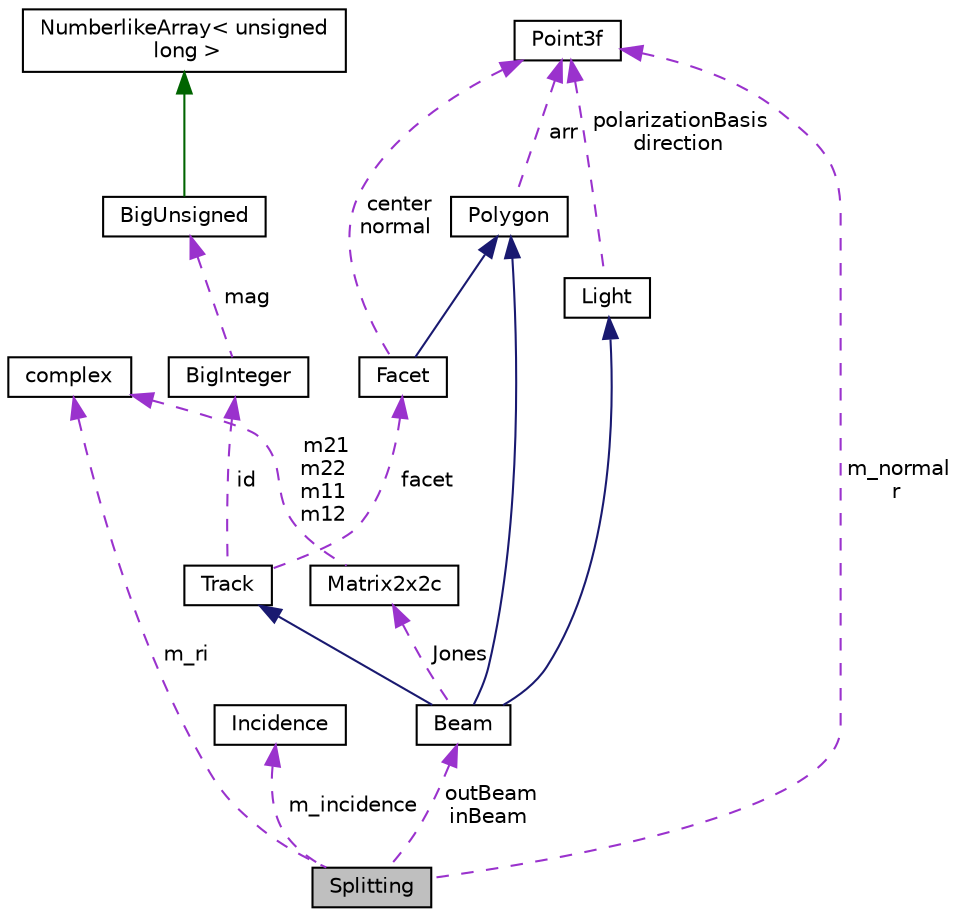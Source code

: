 digraph "Splitting"
{
  edge [fontname="Helvetica",fontsize="10",labelfontname="Helvetica",labelfontsize="10"];
  node [fontname="Helvetica",fontsize="10",shape=record];
  Node1 [label="Splitting",height=0.2,width=0.4,color="black", fillcolor="grey75", style="filled", fontcolor="black"];
  Node2 -> Node1 [dir="back",color="darkorchid3",fontsize="10",style="dashed",label=" m_ri" ];
  Node2 [label="complex",height=0.2,width=0.4,color="black", fillcolor="white", style="filled",URL="$classcomplex.html",tooltip="This class provides a complex numbers and operation with them. "];
  Node3 -> Node1 [dir="back",color="darkorchid3",fontsize="10",style="dashed",label=" m_incidence" ];
  Node3 [label="Incidence",height=0.2,width=0.4,color="black", fillcolor="white", style="filled",URL="$class_incidence.html"];
  Node4 -> Node1 [dir="back",color="darkorchid3",fontsize="10",style="dashed",label=" outBeam\ninBeam" ];
  Node4 [label="Beam",height=0.2,width=0.4,color="black", fillcolor="white", style="filled",URL="$class_beam.html",tooltip="A plane-parallel optical beam that is created by act of reflection / refraction when a light incident..."];
  Node5 -> Node4 [dir="back",color="midnightblue",fontsize="10",style="solid"];
  Node5 [label="Polygon",height=0.2,width=0.4,color="black", fillcolor="white", style="filled",URL="$class_polygon.html",tooltip="Polygon consisted of 3-coordinate vertices. "];
  Node6 -> Node5 [dir="back",color="darkorchid3",fontsize="10",style="dashed",label=" arr" ];
  Node6 [label="Point3f",height=0.2,width=0.4,color="black", fillcolor="white", style="filled",URL="$struct_point3f.html",tooltip="The Point3 struct 3D coordinate point. "];
  Node7 -> Node4 [dir="back",color="midnightblue",fontsize="10",style="solid"];
  Node7 [label="Light",height=0.2,width=0.4,color="black", fillcolor="white", style="filled",URL="$class_light.html"];
  Node6 -> Node7 [dir="back",color="darkorchid3",fontsize="10",style="dashed",label=" polarizationBasis\ndirection" ];
  Node8 -> Node4 [dir="back",color="midnightblue",fontsize="10",style="solid"];
  Node8 [label="Track",height=0.2,width=0.4,color="black", fillcolor="white", style="filled",URL="$class_track.html"];
  Node9 -> Node8 [dir="back",color="darkorchid3",fontsize="10",style="dashed",label=" facet" ];
  Node9 [label="Facet",height=0.2,width=0.4,color="black", fillcolor="white", style="filled",URL="$class_facet.html"];
  Node5 -> Node9 [dir="back",color="midnightblue",fontsize="10",style="solid"];
  Node6 -> Node9 [dir="back",color="darkorchid3",fontsize="10",style="dashed",label=" center\nnormal" ];
  Node10 -> Node8 [dir="back",color="darkorchid3",fontsize="10",style="dashed",label=" id" ];
  Node10 [label="BigInteger",height=0.2,width=0.4,color="black", fillcolor="white", style="filled",URL="$class_big_integer.html"];
  Node11 -> Node10 [dir="back",color="darkorchid3",fontsize="10",style="dashed",label=" mag" ];
  Node11 [label="BigUnsigned",height=0.2,width=0.4,color="black", fillcolor="white", style="filled",URL="$class_big_unsigned.html"];
  Node12 -> Node11 [dir="back",color="darkgreen",fontsize="10",style="solid"];
  Node12 [label="NumberlikeArray\< unsigned\l long \>",height=0.2,width=0.4,color="black", fillcolor="white", style="filled",URL="$class_numberlike_array.html"];
  Node13 -> Node4 [dir="back",color="darkorchid3",fontsize="10",style="dashed",label=" Jones" ];
  Node13 [label="Matrix2x2c",height=0.2,width=0.4,color="black", fillcolor="white", style="filled",URL="$class_matrix2x2c.html",tooltip="The Matrix2x2c class Squad matrix with 4 complex elements (2x2) "];
  Node2 -> Node13 [dir="back",color="darkorchid3",fontsize="10",style="dashed",label=" m21\nm22\nm11\nm12" ];
  Node6 -> Node1 [dir="back",color="darkorchid3",fontsize="10",style="dashed",label=" m_normal\nr" ];
}
